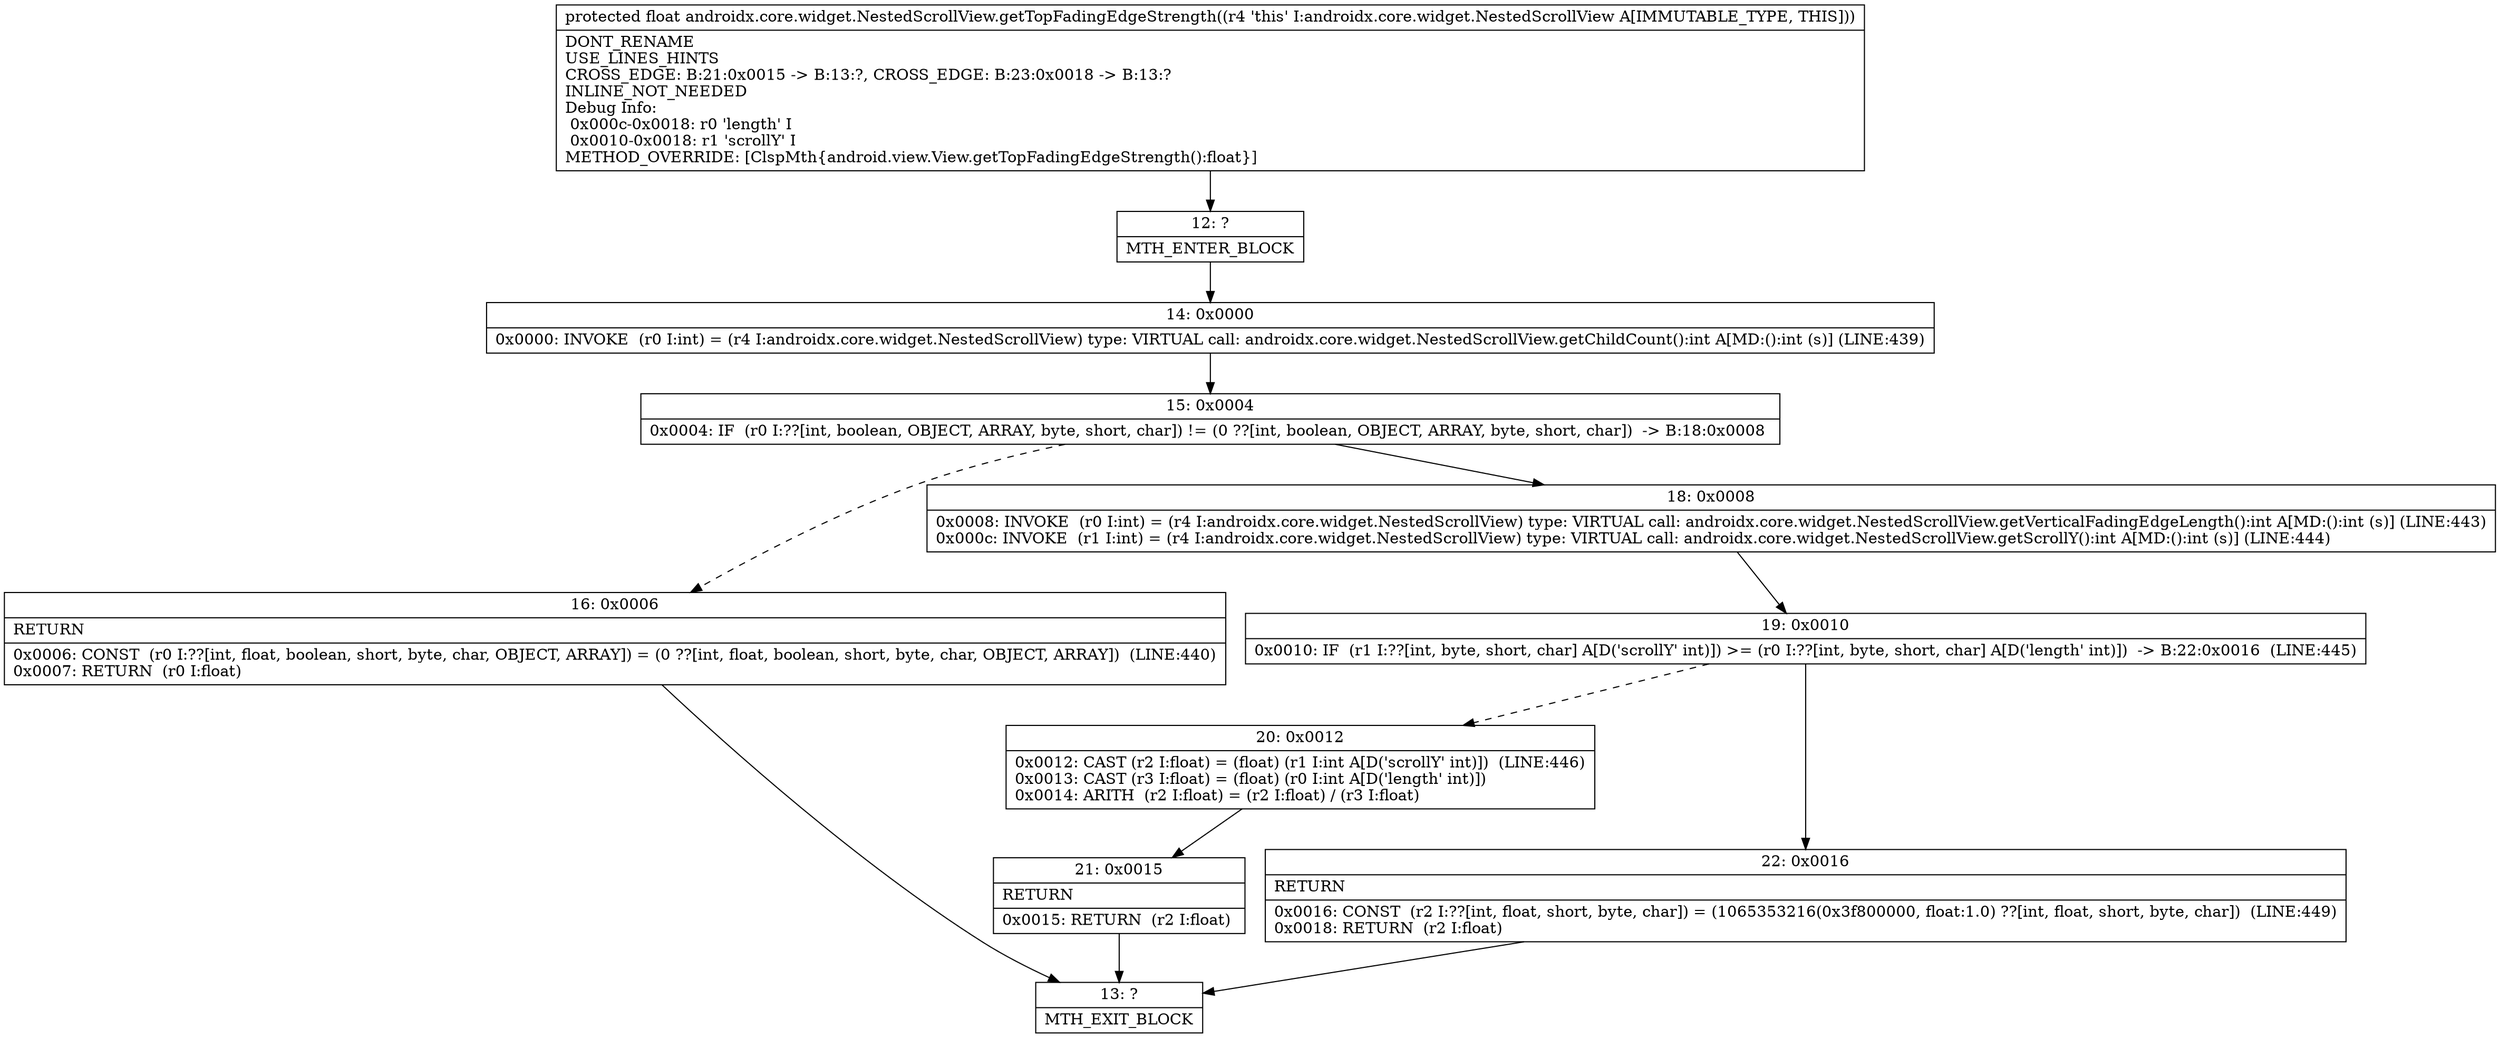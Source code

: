 digraph "CFG forandroidx.core.widget.NestedScrollView.getTopFadingEdgeStrength()F" {
Node_12 [shape=record,label="{12\:\ ?|MTH_ENTER_BLOCK\l}"];
Node_14 [shape=record,label="{14\:\ 0x0000|0x0000: INVOKE  (r0 I:int) = (r4 I:androidx.core.widget.NestedScrollView) type: VIRTUAL call: androidx.core.widget.NestedScrollView.getChildCount():int A[MD:():int (s)] (LINE:439)\l}"];
Node_15 [shape=record,label="{15\:\ 0x0004|0x0004: IF  (r0 I:??[int, boolean, OBJECT, ARRAY, byte, short, char]) != (0 ??[int, boolean, OBJECT, ARRAY, byte, short, char])  \-\> B:18:0x0008 \l}"];
Node_16 [shape=record,label="{16\:\ 0x0006|RETURN\l|0x0006: CONST  (r0 I:??[int, float, boolean, short, byte, char, OBJECT, ARRAY]) = (0 ??[int, float, boolean, short, byte, char, OBJECT, ARRAY])  (LINE:440)\l0x0007: RETURN  (r0 I:float) \l}"];
Node_13 [shape=record,label="{13\:\ ?|MTH_EXIT_BLOCK\l}"];
Node_18 [shape=record,label="{18\:\ 0x0008|0x0008: INVOKE  (r0 I:int) = (r4 I:androidx.core.widget.NestedScrollView) type: VIRTUAL call: androidx.core.widget.NestedScrollView.getVerticalFadingEdgeLength():int A[MD:():int (s)] (LINE:443)\l0x000c: INVOKE  (r1 I:int) = (r4 I:androidx.core.widget.NestedScrollView) type: VIRTUAL call: androidx.core.widget.NestedScrollView.getScrollY():int A[MD:():int (s)] (LINE:444)\l}"];
Node_19 [shape=record,label="{19\:\ 0x0010|0x0010: IF  (r1 I:??[int, byte, short, char] A[D('scrollY' int)]) \>= (r0 I:??[int, byte, short, char] A[D('length' int)])  \-\> B:22:0x0016  (LINE:445)\l}"];
Node_20 [shape=record,label="{20\:\ 0x0012|0x0012: CAST (r2 I:float) = (float) (r1 I:int A[D('scrollY' int)])  (LINE:446)\l0x0013: CAST (r3 I:float) = (float) (r0 I:int A[D('length' int)]) \l0x0014: ARITH  (r2 I:float) = (r2 I:float) \/ (r3 I:float) \l}"];
Node_21 [shape=record,label="{21\:\ 0x0015|RETURN\l|0x0015: RETURN  (r2 I:float) \l}"];
Node_22 [shape=record,label="{22\:\ 0x0016|RETURN\l|0x0016: CONST  (r2 I:??[int, float, short, byte, char]) = (1065353216(0x3f800000, float:1.0) ??[int, float, short, byte, char])  (LINE:449)\l0x0018: RETURN  (r2 I:float) \l}"];
MethodNode[shape=record,label="{protected float androidx.core.widget.NestedScrollView.getTopFadingEdgeStrength((r4 'this' I:androidx.core.widget.NestedScrollView A[IMMUTABLE_TYPE, THIS]))  | DONT_RENAME\lUSE_LINES_HINTS\lCROSS_EDGE: B:21:0x0015 \-\> B:13:?, CROSS_EDGE: B:23:0x0018 \-\> B:13:?\lINLINE_NOT_NEEDED\lDebug Info:\l  0x000c\-0x0018: r0 'length' I\l  0x0010\-0x0018: r1 'scrollY' I\lMETHOD_OVERRIDE: [ClspMth\{android.view.View.getTopFadingEdgeStrength():float\}]\l}"];
MethodNode -> Node_12;Node_12 -> Node_14;
Node_14 -> Node_15;
Node_15 -> Node_16[style=dashed];
Node_15 -> Node_18;
Node_16 -> Node_13;
Node_18 -> Node_19;
Node_19 -> Node_20[style=dashed];
Node_19 -> Node_22;
Node_20 -> Node_21;
Node_21 -> Node_13;
Node_22 -> Node_13;
}

